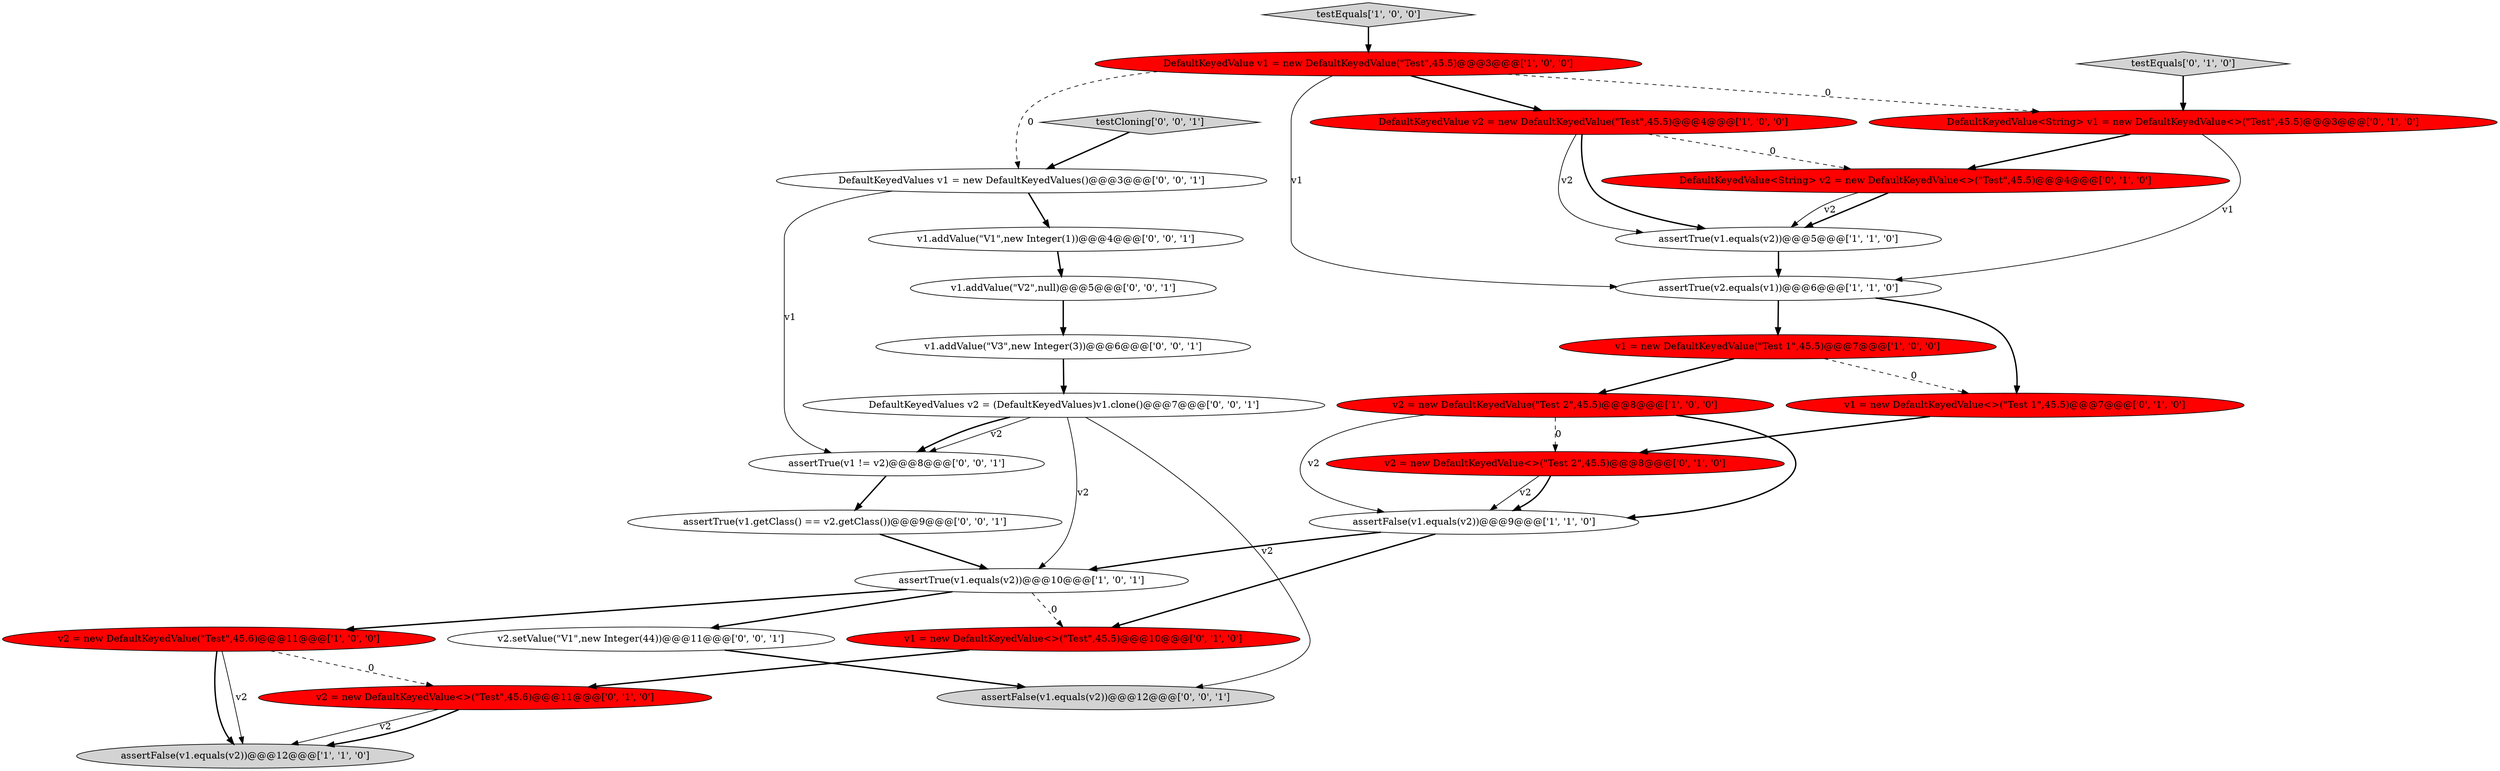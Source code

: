digraph {
14 [style = filled, label = "DefaultKeyedValue<String> v1 = new DefaultKeyedValue<>(\"Test\",45.5)@@@3@@@['0', '1', '0']", fillcolor = red, shape = ellipse image = "AAA1AAABBB2BBB"];
25 [style = filled, label = "assertTrue(v1 != v2)@@@8@@@['0', '0', '1']", fillcolor = white, shape = ellipse image = "AAA0AAABBB3BBB"];
20 [style = filled, label = "DefaultKeyedValues v1 = new DefaultKeyedValues()@@@3@@@['0', '0', '1']", fillcolor = white, shape = ellipse image = "AAA0AAABBB3BBB"];
21 [style = filled, label = "assertTrue(v1.getClass() == v2.getClass())@@@9@@@['0', '0', '1']", fillcolor = white, shape = ellipse image = "AAA0AAABBB3BBB"];
7 [style = filled, label = "assertTrue(v1.equals(v2))@@@10@@@['1', '0', '1']", fillcolor = white, shape = ellipse image = "AAA0AAABBB1BBB"];
13 [style = filled, label = "v2 = new DefaultKeyedValue<>(\"Test 2\",45.5)@@@8@@@['0', '1', '0']", fillcolor = red, shape = ellipse image = "AAA1AAABBB2BBB"];
1 [style = filled, label = "assertTrue(v1.equals(v2))@@@5@@@['1', '1', '0']", fillcolor = white, shape = ellipse image = "AAA0AAABBB1BBB"];
17 [style = filled, label = "v1 = new DefaultKeyedValue<>(\"Test\",45.5)@@@10@@@['0', '1', '0']", fillcolor = red, shape = ellipse image = "AAA1AAABBB2BBB"];
11 [style = filled, label = "DefaultKeyedValue<String> v2 = new DefaultKeyedValue<>(\"Test\",45.5)@@@4@@@['0', '1', '0']", fillcolor = red, shape = ellipse image = "AAA1AAABBB2BBB"];
18 [style = filled, label = "v1.addValue(\"V1\",new Integer(1))@@@4@@@['0', '0', '1']", fillcolor = white, shape = ellipse image = "AAA0AAABBB3BBB"];
2 [style = filled, label = "testEquals['1', '0', '0']", fillcolor = lightgray, shape = diamond image = "AAA0AAABBB1BBB"];
10 [style = filled, label = "v2 = new DefaultKeyedValue(\"Test\",45.6)@@@11@@@['1', '0', '0']", fillcolor = red, shape = ellipse image = "AAA1AAABBB1BBB"];
24 [style = filled, label = "v1.addValue(\"V2\",null)@@@5@@@['0', '0', '1']", fillcolor = white, shape = ellipse image = "AAA0AAABBB3BBB"];
26 [style = filled, label = "v2.setValue(\"V1\",new Integer(44))@@@11@@@['0', '0', '1']", fillcolor = white, shape = ellipse image = "AAA0AAABBB3BBB"];
16 [style = filled, label = "v1 = new DefaultKeyedValue<>(\"Test 1\",45.5)@@@7@@@['0', '1', '0']", fillcolor = red, shape = ellipse image = "AAA1AAABBB2BBB"];
5 [style = filled, label = "assertFalse(v1.equals(v2))@@@9@@@['1', '1', '0']", fillcolor = white, shape = ellipse image = "AAA0AAABBB1BBB"];
22 [style = filled, label = "assertFalse(v1.equals(v2))@@@12@@@['0', '0', '1']", fillcolor = lightgray, shape = ellipse image = "AAA0AAABBB3BBB"];
4 [style = filled, label = "DefaultKeyedValue v1 = new DefaultKeyedValue(\"Test\",45.5)@@@3@@@['1', '0', '0']", fillcolor = red, shape = ellipse image = "AAA1AAABBB1BBB"];
12 [style = filled, label = "testEquals['0', '1', '0']", fillcolor = lightgray, shape = diamond image = "AAA0AAABBB2BBB"];
23 [style = filled, label = "testCloning['0', '0', '1']", fillcolor = lightgray, shape = diamond image = "AAA0AAABBB3BBB"];
8 [style = filled, label = "assertFalse(v1.equals(v2))@@@12@@@['1', '1', '0']", fillcolor = lightgray, shape = ellipse image = "AAA0AAABBB1BBB"];
3 [style = filled, label = "v2 = new DefaultKeyedValue(\"Test 2\",45.5)@@@8@@@['1', '0', '0']", fillcolor = red, shape = ellipse image = "AAA1AAABBB1BBB"];
9 [style = filled, label = "v1 = new DefaultKeyedValue(\"Test 1\",45.5)@@@7@@@['1', '0', '0']", fillcolor = red, shape = ellipse image = "AAA1AAABBB1BBB"];
6 [style = filled, label = "DefaultKeyedValue v2 = new DefaultKeyedValue(\"Test\",45.5)@@@4@@@['1', '0', '0']", fillcolor = red, shape = ellipse image = "AAA1AAABBB1BBB"];
0 [style = filled, label = "assertTrue(v2.equals(v1))@@@6@@@['1', '1', '0']", fillcolor = white, shape = ellipse image = "AAA0AAABBB1BBB"];
27 [style = filled, label = "DefaultKeyedValues v2 = (DefaultKeyedValues)v1.clone()@@@7@@@['0', '0', '1']", fillcolor = white, shape = ellipse image = "AAA0AAABBB3BBB"];
15 [style = filled, label = "v2 = new DefaultKeyedValue<>(\"Test\",45.6)@@@11@@@['0', '1', '0']", fillcolor = red, shape = ellipse image = "AAA1AAABBB2BBB"];
19 [style = filled, label = "v1.addValue(\"V3\",new Integer(3))@@@6@@@['0', '0', '1']", fillcolor = white, shape = ellipse image = "AAA0AAABBB3BBB"];
10->15 [style = dashed, label="0"];
15->8 [style = solid, label="v2"];
0->16 [style = bold, label=""];
0->9 [style = bold, label=""];
16->13 [style = bold, label=""];
18->24 [style = bold, label=""];
23->20 [style = bold, label=""];
24->19 [style = bold, label=""];
20->25 [style = solid, label="v1"];
9->16 [style = dashed, label="0"];
4->6 [style = bold, label=""];
7->10 [style = bold, label=""];
11->1 [style = bold, label=""];
7->17 [style = dashed, label="0"];
11->1 [style = solid, label="v2"];
27->7 [style = solid, label="v2"];
6->11 [style = dashed, label="0"];
27->22 [style = solid, label="v2"];
14->0 [style = solid, label="v1"];
6->1 [style = solid, label="v2"];
1->0 [style = bold, label=""];
3->13 [style = dashed, label="0"];
5->17 [style = bold, label=""];
2->4 [style = bold, label=""];
3->5 [style = solid, label="v2"];
26->22 [style = bold, label=""];
7->26 [style = bold, label=""];
20->18 [style = bold, label=""];
6->1 [style = bold, label=""];
3->5 [style = bold, label=""];
13->5 [style = solid, label="v2"];
10->8 [style = bold, label=""];
4->20 [style = dashed, label="0"];
19->27 [style = bold, label=""];
12->14 [style = bold, label=""];
17->15 [style = bold, label=""];
13->5 [style = bold, label=""];
27->25 [style = solid, label="v2"];
9->3 [style = bold, label=""];
5->7 [style = bold, label=""];
21->7 [style = bold, label=""];
4->0 [style = solid, label="v1"];
4->14 [style = dashed, label="0"];
10->8 [style = solid, label="v2"];
14->11 [style = bold, label=""];
27->25 [style = bold, label=""];
15->8 [style = bold, label=""];
25->21 [style = bold, label=""];
}
